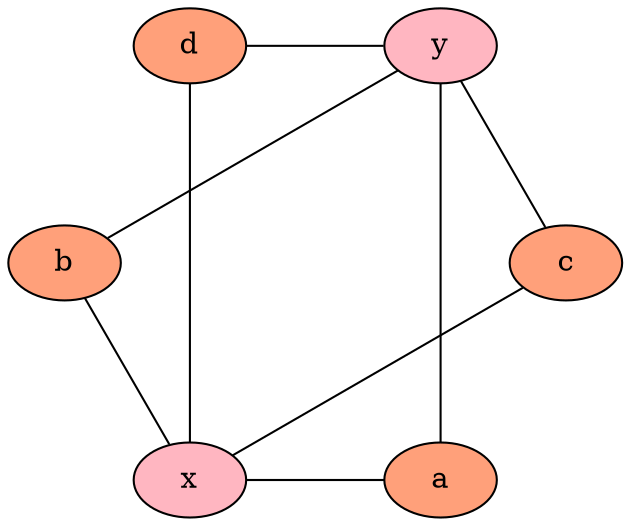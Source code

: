 graph {
graph [layout=circo]
a [style="filled", fillcolor=lightsalmon]
c [style="filled", fillcolor=lightsalmon]
x [style="filled", fillcolor=lightpink]
b [style="filled", fillcolor=lightsalmon]
d [style="filled", fillcolor=lightsalmon]
y [style="filled", fillcolor=lightpink]
a -- x
a -- y
c -- x
c -- y
x -- b
x -- d
b -- y
d -- y
}